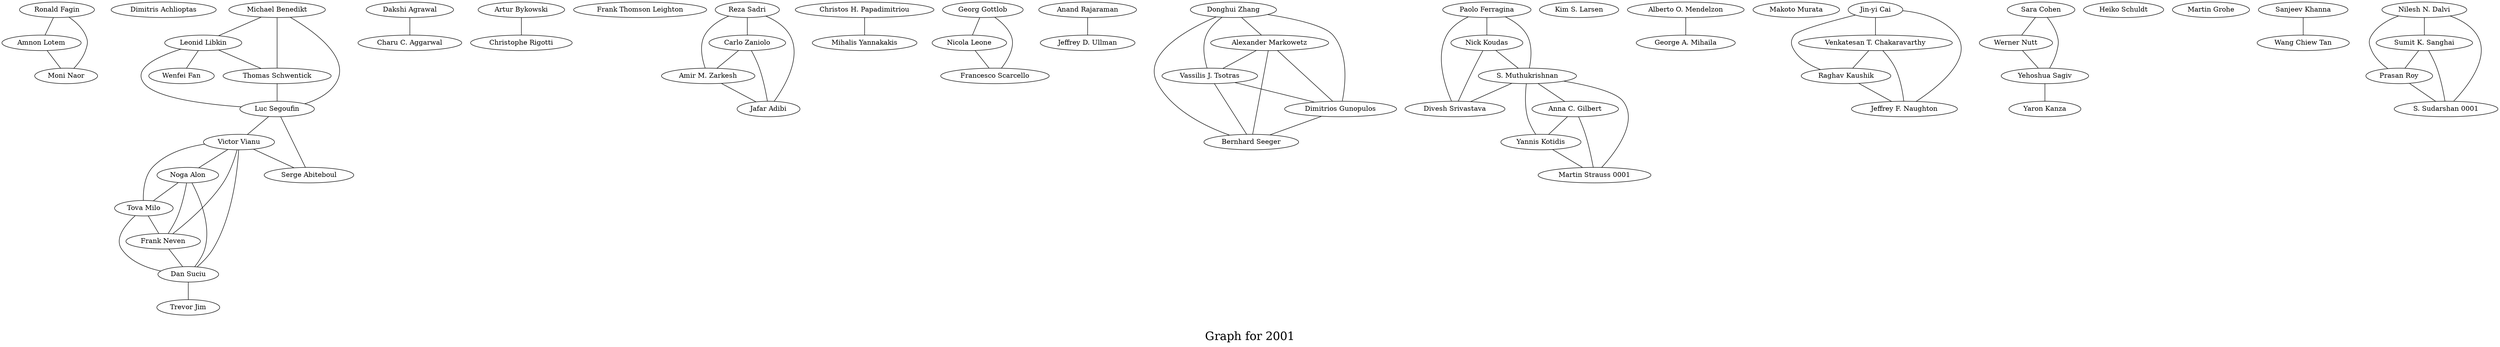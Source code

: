 /*****
Graph for 2001
*****/

graph G {
  graph [splines=true overlap=false]
  node  [shape=ellipse, width=0.3, height=0.3]
  0 [label="Ronald Fagin"];
  1 [label="Amnon Lotem"];
  2 [label="Moni Naor"];
  3 [label="Dimitris Achlioptas"];
  4 [label="Michael Benedikt"];
  5 [label="Leonid Libkin"];
  6 [label="Thomas Schwentick"];
  7 [label="Luc Segoufin"];
  8 [label="Dakshi Agrawal"];
  9 [label="Charu C. Aggarwal"];
  10 [label="Artur Bykowski"];
  11 [label="Christophe Rigotti"];
  12 [label="Frank Thomson Leighton"];
  13 [label="Victor Vianu"];
  14 [label="Reza Sadri"];
  15 [label="Carlo Zaniolo"];
  16 [label="Amir M. Zarkesh"];
  17 [label="Jafar Adibi"];
  18 [label="Christos H. Papadimitriou"];
  19 [label="Mihalis Yannakakis"];
  20 [label="Noga Alon"];
  21 [label="Tova Milo"];
  22 [label="Frank Neven"];
  23 [label="Dan Suciu"];
  24 [label="Georg Gottlob"];
  25 [label="Nicola Leone"];
  26 [label="Francesco Scarcello"];
  27 [label="Anand Rajaraman"];
  28 [label="Jeffrey D. Ullman"];
  29 [label="Donghui Zhang"];
  30 [label="Alexander Markowetz"];
  31 [label="Vassilis J. Tsotras"];
  32 [label="Dimitrios Gunopulos"];
  33 [label="Bernhard Seeger"];
  34 [label="Wenfei Fan"];
  35 [label="Serge Abiteboul"];
  36 [label="Paolo Ferragina"];
  37 [label="Nick Koudas"];
  38 [label="S. Muthukrishnan"];
  39 [label="Divesh Srivastava"];
  40 [label="Kim S. Larsen"];
  41 [label="Trevor Jim"];
  42 [label="Alberto O. Mendelzon"];
  43 [label="George A. Mihaila"];
  44 [label="Makoto Murata"];
  45 [label="Jin-yi Cai"];
  46 [label="Venkatesan T. Chakaravarthy"];
  47 [label="Raghav Kaushik"];
  48 [label="Jeffrey F. Naughton"];
  49 [label="Sara Cohen"];
  50 [label="Werner Nutt"];
  51 [label="Yehoshua Sagiv"];
  52 [label="Heiko Schuldt"];
  53 [label="Yaron Kanza"];
  54 [label="Anna C. Gilbert"];
  55 [label="Yannis Kotidis"];
  56 [label="Martin Strauss 0001"];
  57 [label="Martin Grohe"];
  58 [label="Sanjeev Khanna"];
  59 [label="Wang Chiew Tan"];
  60 [label="Nilesh N. Dalvi"];
  61 [label="Sumit K. Sanghai"];
  62 [label="Prasan Roy"];
  63 [label="S. Sudarshan 0001"];
  0 -- 1;
  0 -- 2;
  1 -- 2;
  4 -- 5;
  4 -- 6;
  4 -- 7;
  5 -- 6;
  5 -- 7;
  5 -- 34;
  6 -- 7;
  7 -- 13;
  7 -- 35;
  8 -- 9;
  10 -- 11;
  13 -- 20;
  13 -- 21;
  13 -- 22;
  13 -- 23;
  13 -- 35;
  14 -- 15;
  14 -- 16;
  14 -- 17;
  15 -- 16;
  15 -- 17;
  16 -- 17;
  18 -- 19;
  20 -- 21;
  20 -- 22;
  20 -- 23;
  21 -- 22;
  21 -- 23;
  22 -- 23;
  23 -- 41;
  24 -- 25;
  24 -- 26;
  25 -- 26;
  27 -- 28;
  29 -- 30;
  29 -- 31;
  29 -- 32;
  29 -- 33;
  30 -- 31;
  30 -- 32;
  30 -- 33;
  31 -- 32;
  31 -- 33;
  32 -- 33;
  36 -- 37;
  36 -- 38;
  36 -- 39;
  37 -- 38;
  37 -- 39;
  38 -- 39;
  38 -- 54;
  38 -- 55;
  38 -- 56;
  42 -- 43;
  45 -- 46;
  45 -- 47;
  45 -- 48;
  46 -- 47;
  46 -- 48;
  47 -- 48;
  49 -- 50;
  49 -- 51;
  50 -- 51;
  51 -- 53;
  54 -- 55;
  54 -- 56;
  55 -- 56;
  58 -- 59;
  60 -- 61;
  60 -- 62;
  60 -- 63;
  61 -- 62;
  61 -- 63;
  62 -- 63;
  label = "\nGraph for 2001\n";  fontsize=24;
}
